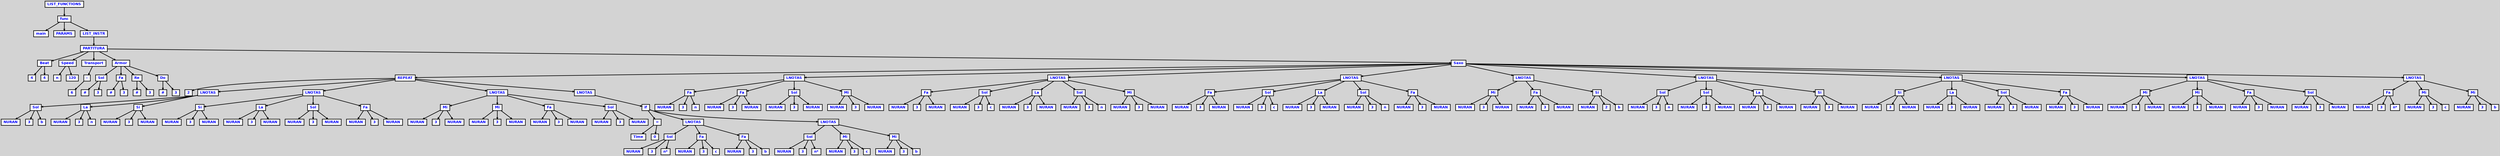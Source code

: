 digraph {

	ordering=out;
	ranksep=.4;
	bgcolor="lightgrey"; node [shape=box, fixedsize=false, fontsize=12, fontname="Helvetica-bold", fontcolor="blue"
		width=.25, height=.25, color="black", fillcolor="white", style="filled, solid, bold"];
	edge [arrowsize=.5, color="black", style="bold"]

  n0 [label="LIST_FUNCTIONS"];
  n1 [label="func"];
  n1 [label="func"];
  n2 [label="main"];
  n3 [label="PARAMS"];
  n4 [label="LIST_INSTR"];
  n4 [label="LIST_INSTR"];
  n5 [label="PARTITURA"];
  n5 [label="PARTITURA"];
  n6 [label="Beat"];
  n6 [label="Beat"];
  n7 [label="4"];
  n8 [label="4"];
  n9 [label="Speed"];
  n9 [label="Speed"];
  n10 [label="n"];
  n11 [label="120"];
  n12 [label="Transport"];
  n12 [label="Transport"];
  n13 [label="-"];
  n13 [label="-"];
  n14 [label="6"];
  n15 [label="Armor"];
  n15 [label="Armor"];
  n16 [label="Sol"];
  n16 [label="Sol"];
  n17 [label="#"];
  n18 [label="3"];
  n19 [label="Fa"];
  n19 [label="Fa"];
  n20 [label="#"];
  n21 [label="3"];
  n22 [label="Re"];
  n22 [label="Re"];
  n23 [label="#"];
  n24 [label="3"];
  n25 [label="Do"];
  n25 [label="Do"];
  n26 [label="#"];
  n27 [label="3"];
  n28 [label="Saxo"];
  n28 [label="Saxo"];
  n29 [label="REPEAT"];
  n29 [label="REPEAT"];
  n30 [label="2"];
  n31 [label="LNOTAS"];
  n31 [label="LNOTAS"];
  n32 [label="Sol"];
  n32 [label="Sol"];
  n33 [label="NURAN"];
  n34 [label="3"];
  n35 [label="b"];
  n36 [label="La"];
  n36 [label="La"];
  n37 [label="NURAN"];
  n38 [label="3"];
  n39 [label="n"];
  n40 [label="Si"];
  n40 [label="Si"];
  n41 [label="NURAN"];
  n42 [label="3"];
  n43 [label="NURAN"];
  n44 [label="LNOTAS"];
  n44 [label="LNOTAS"];
  n45 [label="Si"];
  n45 [label="Si"];
  n46 [label="NURAN"];
  n47 [label="3"];
  n48 [label="NURAN"];
  n49 [label="La"];
  n49 [label="La"];
  n50 [label="NURAN"];
  n51 [label="3"];
  n52 [label="NURAN"];
  n53 [label="Sol"];
  n53 [label="Sol"];
  n54 [label="NURAN"];
  n55 [label="3"];
  n56 [label="NURAN"];
  n57 [label="Fa"];
  n57 [label="Fa"];
  n58 [label="NURAN"];
  n59 [label="3"];
  n60 [label="NURAN"];
  n61 [label="LNOTAS"];
  n61 [label="LNOTAS"];
  n62 [label="Mi"];
  n62 [label="Mi"];
  n63 [label="NURAN"];
  n64 [label="3"];
  n65 [label="NURAN"];
  n66 [label="Mi"];
  n66 [label="Mi"];
  n67 [label="NURAN"];
  n68 [label="3"];
  n69 [label="NURAN"];
  n70 [label="Fa"];
  n70 [label="Fa"];
  n71 [label="NURAN"];
  n72 [label="3"];
  n73 [label="NURAN"];
  n74 [label="Sol"];
  n74 [label="Sol"];
  n75 [label="NURAN"];
  n76 [label="3"];
  n77 [label="NURAN"];
  n78 [label="LNOTAS"];
  n78 [label="LNOTAS"];
  n79 [label="if"];
  n79 [label="if"];
  n80 [label="="];
  n80 [label="="];
  n81 [label="Time"];
  n82 [label="0"];
  n83 [label="LNOTAS"];
  n83 [label="LNOTAS"];
  n84 [label="Sol"];
  n84 [label="Sol"];
  n85 [label="NURAN"];
  n86 [label="3"];
  n87 [label="n*"];
  n88 [label="Fa"];
  n88 [label="Fa"];
  n89 [label="NURAN"];
  n90 [label="3"];
  n91 [label="c"];
  n92 [label="Fa"];
  n92 [label="Fa"];
  n93 [label="NURAN"];
  n94 [label="3"];
  n95 [label="b"];
  n96 [label="LNOTAS"];
  n96 [label="LNOTAS"];
  n97 [label="Sol"];
  n97 [label="Sol"];
  n98 [label="NURAN"];
  n99 [label="3"];
  n100 [label="n*"];
  n101 [label="Mi"];
  n101 [label="Mi"];
  n102 [label="NURAN"];
  n103 [label="3"];
  n104 [label="c"];
  n105 [label="Mi"];
  n105 [label="Mi"];
  n106 [label="NURAN"];
  n107 [label="3"];
  n108 [label="b"];
  n109 [label="LNOTAS"];
  n109 [label="LNOTAS"];
  n110 [label="Fa"];
  n110 [label="Fa"];
  n111 [label="NURAN"];
  n112 [label="3"];
  n113 [label="n"];
  n114 [label="Fa"];
  n114 [label="Fa"];
  n115 [label="NURAN"];
  n116 [label="3"];
  n117 [label="NURAN"];
  n118 [label="Sol"];
  n118 [label="Sol"];
  n119 [label="NURAN"];
  n120 [label="3"];
  n121 [label="NURAN"];
  n122 [label="Mi"];
  n122 [label="Mi"];
  n123 [label="NURAN"];
  n124 [label="3"];
  n125 [label="NURAN"];
  n126 [label="LNOTAS"];
  n126 [label="LNOTAS"];
  n127 [label="Fa"];
  n127 [label="Fa"];
  n128 [label="NURAN"];
  n129 [label="3"];
  n130 [label="NURAN"];
  n131 [label="Sol"];
  n131 [label="Sol"];
  n132 [label="NURAN"];
  n133 [label="3"];
  n134 [label="c"];
  n135 [label="La"];
  n135 [label="La"];
  n136 [label="NURAN"];
  n137 [label="3"];
  n138 [label="NURAN"];
  n139 [label="Sol"];
  n139 [label="Sol"];
  n140 [label="NURAN"];
  n141 [label="3"];
  n142 [label="n"];
  n143 [label="Mi"];
  n143 [label="Mi"];
  n144 [label="NURAN"];
  n145 [label="3"];
  n146 [label="NURAN"];
  n147 [label="LNOTAS"];
  n147 [label="LNOTAS"];
  n148 [label="Fa"];
  n148 [label="Fa"];
  n149 [label="NURAN"];
  n150 [label="3"];
  n151 [label="NURAN"];
  n152 [label="Sol"];
  n152 [label="Sol"];
  n153 [label="NURAN"];
  n154 [label="3"];
  n155 [label="c"];
  n156 [label="La"];
  n156 [label="La"];
  n157 [label="NURAN"];
  n158 [label="3"];
  n159 [label="NURAN"];
  n160 [label="Sol"];
  n160 [label="Sol"];
  n161 [label="NURAN"];
  n162 [label="3"];
  n163 [label="n"];
  n164 [label="Fa"];
  n164 [label="Fa"];
  n165 [label="NURAN"];
  n166 [label="3"];
  n167 [label="NURAN"];
  n168 [label="LNOTAS"];
  n168 [label="LNOTAS"];
  n169 [label="Mi"];
  n169 [label="Mi"];
  n170 [label="NURAN"];
  n171 [label="3"];
  n172 [label="NURAN"];
  n173 [label="Fa"];
  n173 [label="Fa"];
  n174 [label="NURAN"];
  n175 [label="3"];
  n176 [label="NURAN"];
  n177 [label="Si"];
  n177 [label="Si"];
  n178 [label="NURAN"];
  n179 [label="2"];
  n180 [label="b"];
  n181 [label="LNOTAS"];
  n181 [label="LNOTAS"];
  n182 [label="Sol"];
  n182 [label="Sol"];
  n183 [label="NURAN"];
  n184 [label="3"];
  n185 [label="n"];
  n186 [label="Sol"];
  n186 [label="Sol"];
  n187 [label="NURAN"];
  n188 [label="3"];
  n189 [label="NURAN"];
  n190 [label="La"];
  n190 [label="La"];
  n191 [label="NURAN"];
  n192 [label="3"];
  n193 [label="NURAN"];
  n194 [label="Si"];
  n194 [label="Si"];
  n195 [label="NURAN"];
  n196 [label="3"];
  n197 [label="NURAN"];
  n198 [label="LNOTAS"];
  n198 [label="LNOTAS"];
  n199 [label="Si"];
  n199 [label="Si"];
  n200 [label="NURAN"];
  n201 [label="3"];
  n202 [label="NURAN"];
  n203 [label="La"];
  n203 [label="La"];
  n204 [label="NURAN"];
  n205 [label="3"];
  n206 [label="NURAN"];
  n207 [label="Sol"];
  n207 [label="Sol"];
  n208 [label="NURAN"];
  n209 [label="3"];
  n210 [label="NURAN"];
  n211 [label="Fa"];
  n211 [label="Fa"];
  n212 [label="NURAN"];
  n213 [label="3"];
  n214 [label="NURAN"];
  n215 [label="LNOTAS"];
  n215 [label="LNOTAS"];
  n216 [label="Mi"];
  n216 [label="Mi"];
  n217 [label="NURAN"];
  n218 [label="3"];
  n219 [label="NURAN"];
  n220 [label="Mi"];
  n220 [label="Mi"];
  n221 [label="NURAN"];
  n222 [label="3"];
  n223 [label="NURAN"];
  n224 [label="Fa"];
  n224 [label="Fa"];
  n225 [label="NURAN"];
  n226 [label="3"];
  n227 [label="NURAN"];
  n228 [label="Sol"];
  n228 [label="Sol"];
  n229 [label="NURAN"];
  n230 [label="3"];
  n231 [label="NURAN"];
  n232 [label="LNOTAS"];
  n232 [label="LNOTAS"];
  n233 [label="Fa"];
  n233 [label="Fa"];
  n234 [label="NURAN"];
  n235 [label="3"];
  n236 [label="n*"];
  n237 [label="Mi"];
  n237 [label="Mi"];
  n238 [label="NURAN"];
  n239 [label="3"];
  n240 [label="c"];
  n241 [label="Mi"];
  n241 [label="Mi"];
  n242 [label="NURAN"];
  n243 [label="3"];
  n244 [label="b"];

  n0 -> n1 // "LIST_FUNCTIONS" -> "func"
  n1 -> n2 // "func" -> "main"
  n1 -> n3 // "func" -> "PARAMS"
  n1 -> n4 // "func" -> "LIST_INSTR"
  n4 -> n5 // "LIST_INSTR" -> "PARTITURA"
  n5 -> n6 // "PARTITURA" -> "Beat"
  n6 -> n7 // "Beat" -> "4"
  n6 -> n8 // "Beat" -> "4"
  n5 -> n9 // "PARTITURA" -> "Speed"
  n9 -> n10 // "Speed" -> "n"
  n9 -> n11 // "Speed" -> "120"
  n5 -> n12 // "PARTITURA" -> "Transport"
  n12 -> n13 // "Transport" -> "-"
  n13 -> n14 // "-" -> "6"
  n5 -> n15 // "PARTITURA" -> "Armor"
  n15 -> n16 // "Armor" -> "Sol"
  n16 -> n17 // "Sol" -> "#"
  n16 -> n18 // "Sol" -> "3"
  n15 -> n19 // "Armor" -> "Fa"
  n19 -> n20 // "Fa" -> "#"
  n19 -> n21 // "Fa" -> "3"
  n15 -> n22 // "Armor" -> "Re"
  n22 -> n23 // "Re" -> "#"
  n22 -> n24 // "Re" -> "3"
  n15 -> n25 // "Armor" -> "Do"
  n25 -> n26 // "Do" -> "#"
  n25 -> n27 // "Do" -> "3"
  n5 -> n28 // "PARTITURA" -> "Saxo"
  n28 -> n29 // "Saxo" -> "REPEAT"
  n29 -> n30 // "REPEAT" -> "2"
  n29 -> n31 // "REPEAT" -> "LNOTAS"
  n31 -> n32 // "LNOTAS" -> "Sol"
  n32 -> n33 // "Sol" -> "NURAN"
  n32 -> n34 // "Sol" -> "3"
  n32 -> n35 // "Sol" -> "b"
  n31 -> n36 // "LNOTAS" -> "La"
  n36 -> n37 // "La" -> "NURAN"
  n36 -> n38 // "La" -> "3"
  n36 -> n39 // "La" -> "n"
  n31 -> n40 // "LNOTAS" -> "Si"
  n40 -> n41 // "Si" -> "NURAN"
  n40 -> n42 // "Si" -> "3"
  n40 -> n43 // "Si" -> "NURAN"
  n29 -> n44 // "REPEAT" -> "LNOTAS"
  n44 -> n45 // "LNOTAS" -> "Si"
  n45 -> n46 // "Si" -> "NURAN"
  n45 -> n47 // "Si" -> "3"
  n45 -> n48 // "Si" -> "NURAN"
  n44 -> n49 // "LNOTAS" -> "La"
  n49 -> n50 // "La" -> "NURAN"
  n49 -> n51 // "La" -> "3"
  n49 -> n52 // "La" -> "NURAN"
  n44 -> n53 // "LNOTAS" -> "Sol"
  n53 -> n54 // "Sol" -> "NURAN"
  n53 -> n55 // "Sol" -> "3"
  n53 -> n56 // "Sol" -> "NURAN"
  n44 -> n57 // "LNOTAS" -> "Fa"
  n57 -> n58 // "Fa" -> "NURAN"
  n57 -> n59 // "Fa" -> "3"
  n57 -> n60 // "Fa" -> "NURAN"
  n29 -> n61 // "REPEAT" -> "LNOTAS"
  n61 -> n62 // "LNOTAS" -> "Mi"
  n62 -> n63 // "Mi" -> "NURAN"
  n62 -> n64 // "Mi" -> "3"
  n62 -> n65 // "Mi" -> "NURAN"
  n61 -> n66 // "LNOTAS" -> "Mi"
  n66 -> n67 // "Mi" -> "NURAN"
  n66 -> n68 // "Mi" -> "3"
  n66 -> n69 // "Mi" -> "NURAN"
  n61 -> n70 // "LNOTAS" -> "Fa"
  n70 -> n71 // "Fa" -> "NURAN"
  n70 -> n72 // "Fa" -> "3"
  n70 -> n73 // "Fa" -> "NURAN"
  n61 -> n74 // "LNOTAS" -> "Sol"
  n74 -> n75 // "Sol" -> "NURAN"
  n74 -> n76 // "Sol" -> "3"
  n74 -> n77 // "Sol" -> "NURAN"
  n29 -> n78 // "REPEAT" -> "LNOTAS"
  n78 -> n79 // "LNOTAS" -> "if"
  n79 -> n80 // "if" -> "="
  n80 -> n81 // "=" -> "Time"
  n80 -> n82 // "=" -> "0"
  n79 -> n83 // "if" -> "LNOTAS"
  n83 -> n84 // "LNOTAS" -> "Sol"
  n84 -> n85 // "Sol" -> "NURAN"
  n84 -> n86 // "Sol" -> "3"
  n84 -> n87 // "Sol" -> "n*"
  n83 -> n88 // "LNOTAS" -> "Fa"
  n88 -> n89 // "Fa" -> "NURAN"
  n88 -> n90 // "Fa" -> "3"
  n88 -> n91 // "Fa" -> "c"
  n83 -> n92 // "LNOTAS" -> "Fa"
  n92 -> n93 // "Fa" -> "NURAN"
  n92 -> n94 // "Fa" -> "3"
  n92 -> n95 // "Fa" -> "b"
  n79 -> n96 // "if" -> "LNOTAS"
  n96 -> n97 // "LNOTAS" -> "Sol"
  n97 -> n98 // "Sol" -> "NURAN"
  n97 -> n99 // "Sol" -> "3"
  n97 -> n100 // "Sol" -> "n*"
  n96 -> n101 // "LNOTAS" -> "Mi"
  n101 -> n102 // "Mi" -> "NURAN"
  n101 -> n103 // "Mi" -> "3"
  n101 -> n104 // "Mi" -> "c"
  n96 -> n105 // "LNOTAS" -> "Mi"
  n105 -> n106 // "Mi" -> "NURAN"
  n105 -> n107 // "Mi" -> "3"
  n105 -> n108 // "Mi" -> "b"
  n28 -> n109 // "Saxo" -> "LNOTAS"
  n109 -> n110 // "LNOTAS" -> "Fa"
  n110 -> n111 // "Fa" -> "NURAN"
  n110 -> n112 // "Fa" -> "3"
  n110 -> n113 // "Fa" -> "n"
  n109 -> n114 // "LNOTAS" -> "Fa"
  n114 -> n115 // "Fa" -> "NURAN"
  n114 -> n116 // "Fa" -> "3"
  n114 -> n117 // "Fa" -> "NURAN"
  n109 -> n118 // "LNOTAS" -> "Sol"
  n118 -> n119 // "Sol" -> "NURAN"
  n118 -> n120 // "Sol" -> "3"
  n118 -> n121 // "Sol" -> "NURAN"
  n109 -> n122 // "LNOTAS" -> "Mi"
  n122 -> n123 // "Mi" -> "NURAN"
  n122 -> n124 // "Mi" -> "3"
  n122 -> n125 // "Mi" -> "NURAN"
  n28 -> n126 // "Saxo" -> "LNOTAS"
  n126 -> n127 // "LNOTAS" -> "Fa"
  n127 -> n128 // "Fa" -> "NURAN"
  n127 -> n129 // "Fa" -> "3"
  n127 -> n130 // "Fa" -> "NURAN"
  n126 -> n131 // "LNOTAS" -> "Sol"
  n131 -> n132 // "Sol" -> "NURAN"
  n131 -> n133 // "Sol" -> "3"
  n131 -> n134 // "Sol" -> "c"
  n126 -> n135 // "LNOTAS" -> "La"
  n135 -> n136 // "La" -> "NURAN"
  n135 -> n137 // "La" -> "3"
  n135 -> n138 // "La" -> "NURAN"
  n126 -> n139 // "LNOTAS" -> "Sol"
  n139 -> n140 // "Sol" -> "NURAN"
  n139 -> n141 // "Sol" -> "3"
  n139 -> n142 // "Sol" -> "n"
  n126 -> n143 // "LNOTAS" -> "Mi"
  n143 -> n144 // "Mi" -> "NURAN"
  n143 -> n145 // "Mi" -> "3"
  n143 -> n146 // "Mi" -> "NURAN"
  n28 -> n147 // "Saxo" -> "LNOTAS"
  n147 -> n148 // "LNOTAS" -> "Fa"
  n148 -> n149 // "Fa" -> "NURAN"
  n148 -> n150 // "Fa" -> "3"
  n148 -> n151 // "Fa" -> "NURAN"
  n147 -> n152 // "LNOTAS" -> "Sol"
  n152 -> n153 // "Sol" -> "NURAN"
  n152 -> n154 // "Sol" -> "3"
  n152 -> n155 // "Sol" -> "c"
  n147 -> n156 // "LNOTAS" -> "La"
  n156 -> n157 // "La" -> "NURAN"
  n156 -> n158 // "La" -> "3"
  n156 -> n159 // "La" -> "NURAN"
  n147 -> n160 // "LNOTAS" -> "Sol"
  n160 -> n161 // "Sol" -> "NURAN"
  n160 -> n162 // "Sol" -> "3"
  n160 -> n163 // "Sol" -> "n"
  n147 -> n164 // "LNOTAS" -> "Fa"
  n164 -> n165 // "Fa" -> "NURAN"
  n164 -> n166 // "Fa" -> "3"
  n164 -> n167 // "Fa" -> "NURAN"
  n28 -> n168 // "Saxo" -> "LNOTAS"
  n168 -> n169 // "LNOTAS" -> "Mi"
  n169 -> n170 // "Mi" -> "NURAN"
  n169 -> n171 // "Mi" -> "3"
  n169 -> n172 // "Mi" -> "NURAN"
  n168 -> n173 // "LNOTAS" -> "Fa"
  n173 -> n174 // "Fa" -> "NURAN"
  n173 -> n175 // "Fa" -> "3"
  n173 -> n176 // "Fa" -> "NURAN"
  n168 -> n177 // "LNOTAS" -> "Si"
  n177 -> n178 // "Si" -> "NURAN"
  n177 -> n179 // "Si" -> "2"
  n177 -> n180 // "Si" -> "b"
  n28 -> n181 // "Saxo" -> "LNOTAS"
  n181 -> n182 // "LNOTAS" -> "Sol"
  n182 -> n183 // "Sol" -> "NURAN"
  n182 -> n184 // "Sol" -> "3"
  n182 -> n185 // "Sol" -> "n"
  n181 -> n186 // "LNOTAS" -> "Sol"
  n186 -> n187 // "Sol" -> "NURAN"
  n186 -> n188 // "Sol" -> "3"
  n186 -> n189 // "Sol" -> "NURAN"
  n181 -> n190 // "LNOTAS" -> "La"
  n190 -> n191 // "La" -> "NURAN"
  n190 -> n192 // "La" -> "3"
  n190 -> n193 // "La" -> "NURAN"
  n181 -> n194 // "LNOTAS" -> "Si"
  n194 -> n195 // "Si" -> "NURAN"
  n194 -> n196 // "Si" -> "3"
  n194 -> n197 // "Si" -> "NURAN"
  n28 -> n198 // "Saxo" -> "LNOTAS"
  n198 -> n199 // "LNOTAS" -> "Si"
  n199 -> n200 // "Si" -> "NURAN"
  n199 -> n201 // "Si" -> "3"
  n199 -> n202 // "Si" -> "NURAN"
  n198 -> n203 // "LNOTAS" -> "La"
  n203 -> n204 // "La" -> "NURAN"
  n203 -> n205 // "La" -> "3"
  n203 -> n206 // "La" -> "NURAN"
  n198 -> n207 // "LNOTAS" -> "Sol"
  n207 -> n208 // "Sol" -> "NURAN"
  n207 -> n209 // "Sol" -> "3"
  n207 -> n210 // "Sol" -> "NURAN"
  n198 -> n211 // "LNOTAS" -> "Fa"
  n211 -> n212 // "Fa" -> "NURAN"
  n211 -> n213 // "Fa" -> "3"
  n211 -> n214 // "Fa" -> "NURAN"
  n28 -> n215 // "Saxo" -> "LNOTAS"
  n215 -> n216 // "LNOTAS" -> "Mi"
  n216 -> n217 // "Mi" -> "NURAN"
  n216 -> n218 // "Mi" -> "3"
  n216 -> n219 // "Mi" -> "NURAN"
  n215 -> n220 // "LNOTAS" -> "Mi"
  n220 -> n221 // "Mi" -> "NURAN"
  n220 -> n222 // "Mi" -> "3"
  n220 -> n223 // "Mi" -> "NURAN"
  n215 -> n224 // "LNOTAS" -> "Fa"
  n224 -> n225 // "Fa" -> "NURAN"
  n224 -> n226 // "Fa" -> "3"
  n224 -> n227 // "Fa" -> "NURAN"
  n215 -> n228 // "LNOTAS" -> "Sol"
  n228 -> n229 // "Sol" -> "NURAN"
  n228 -> n230 // "Sol" -> "3"
  n228 -> n231 // "Sol" -> "NURAN"
  n28 -> n232 // "Saxo" -> "LNOTAS"
  n232 -> n233 // "LNOTAS" -> "Fa"
  n233 -> n234 // "Fa" -> "NURAN"
  n233 -> n235 // "Fa" -> "3"
  n233 -> n236 // "Fa" -> "n*"
  n232 -> n237 // "LNOTAS" -> "Mi"
  n237 -> n238 // "Mi" -> "NURAN"
  n237 -> n239 // "Mi" -> "3"
  n237 -> n240 // "Mi" -> "c"
  n232 -> n241 // "LNOTAS" -> "Mi"
  n241 -> n242 // "Mi" -> "NURAN"
  n241 -> n243 // "Mi" -> "3"
  n241 -> n244 // "Mi" -> "b"

}
